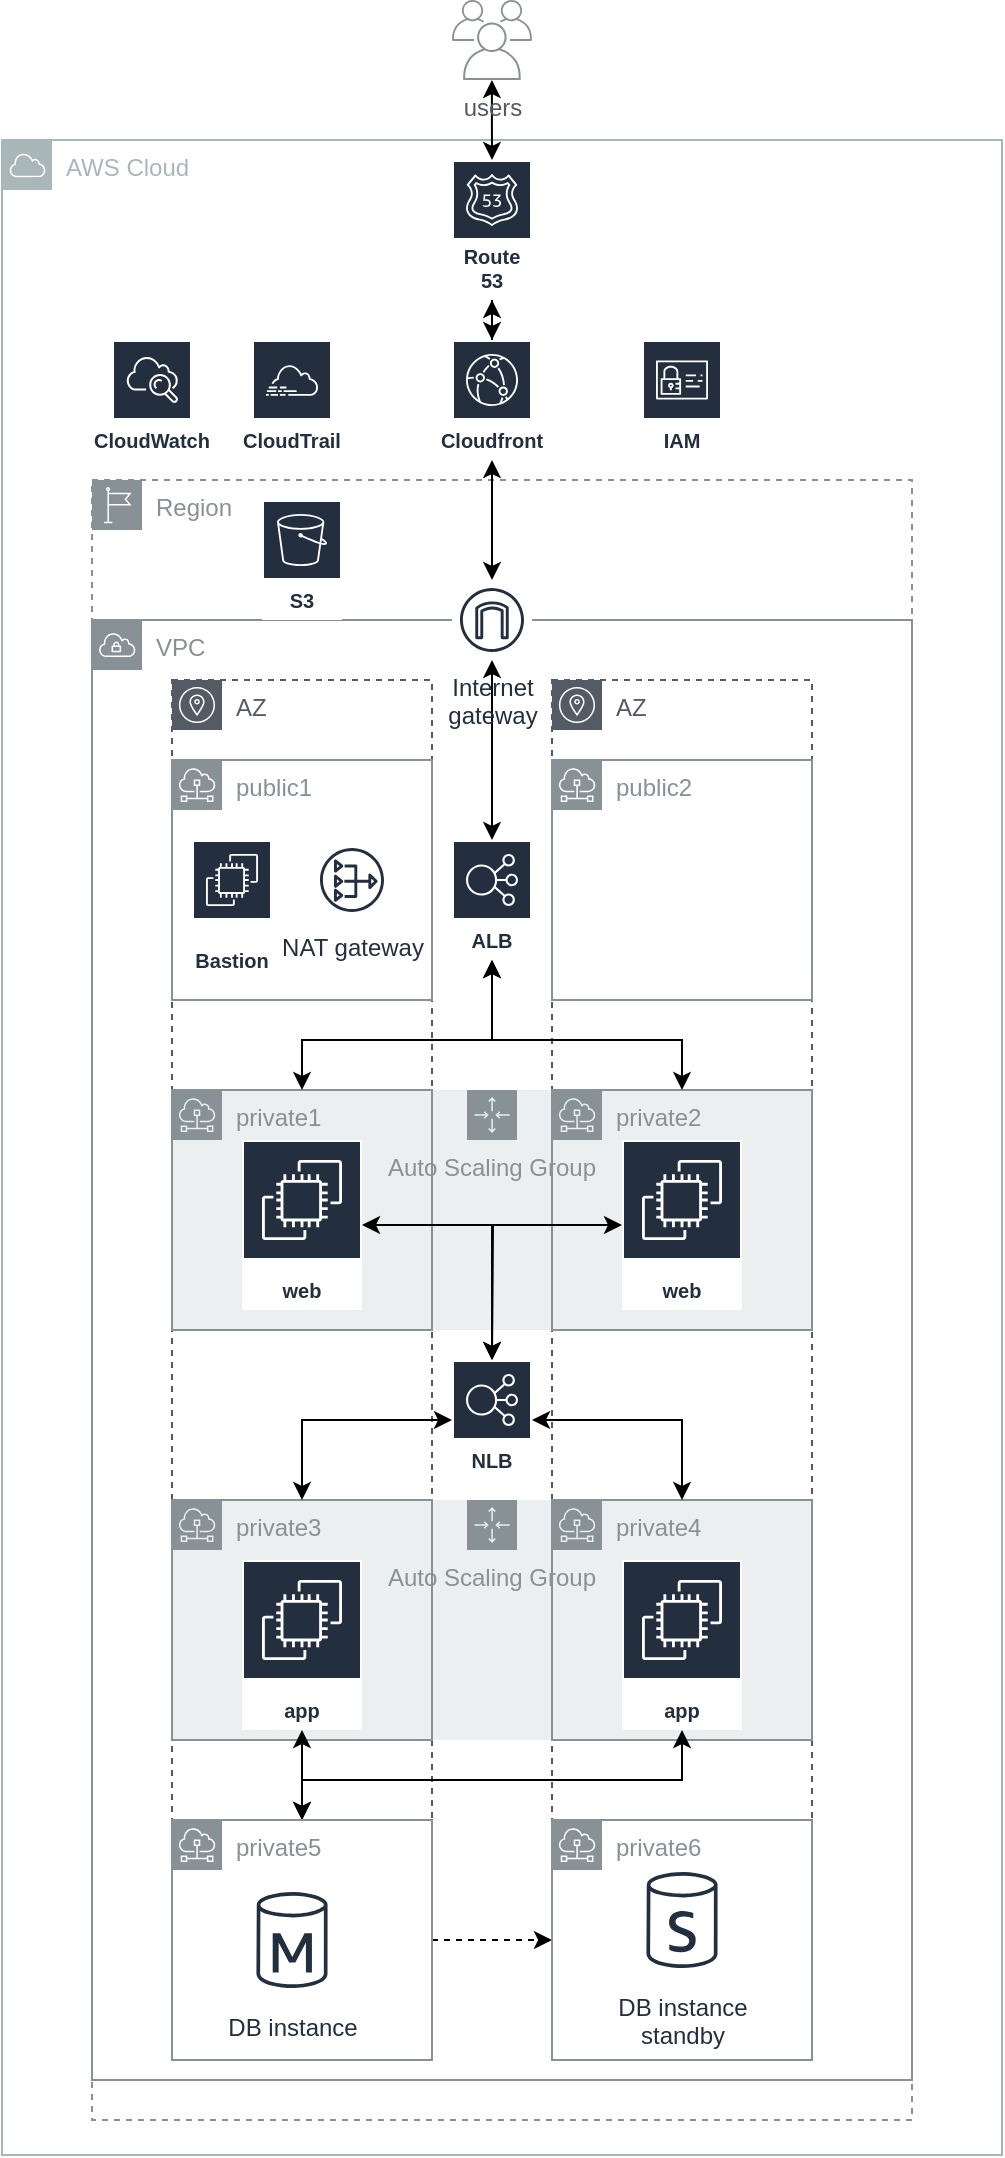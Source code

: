 <mxfile version="12.4.8" type="github">
  <diagram id="oLw4HaNUu8U8rWGGEuYg" name="Page-1">
    <mxGraphModel dx="1422" dy="729" grid="1" gridSize="10" guides="1" tooltips="1" connect="1" arrows="1" fold="1" page="1" pageScale="1" pageWidth="827" pageHeight="1169" math="0" shadow="0">
      <root>
        <mxCell id="0"/>
        <mxCell id="1" parent="0"/>
        <mxCell id="x8dnCS3WgVs4PBsWVb6L-63" value="AWS Cloud" style="outlineConnect=0;gradientColor=none;html=1;whiteSpace=wrap;fontSize=12;fontStyle=0;shape=mxgraph.aws4.group;grIcon=mxgraph.aws4.group_aws_cloud;strokeColor=#AAB7B8;fillColor=none;verticalAlign=top;align=left;spacingLeft=30;fontColor=#AAB7B8;dashed=0;" vertex="1" parent="1">
          <mxGeometry x="155" y="70" width="500" height="1007.5" as="geometry"/>
        </mxCell>
        <mxCell id="x8dnCS3WgVs4PBsWVb6L-57" value="Region" style="outlineConnect=0;gradientColor=none;html=1;whiteSpace=wrap;fontSize=12;fontStyle=0;shape=mxgraph.aws4.group;grIcon=mxgraph.aws4.group_region;strokeColor=#879196;fillColor=none;verticalAlign=top;align=left;spacingLeft=30;fontColor=#879196;dashed=1;" vertex="1" parent="1">
          <mxGeometry x="200" y="240" width="410" height="820" as="geometry"/>
        </mxCell>
        <mxCell id="x8dnCS3WgVs4PBsWVb6L-1" value="VPC" style="outlineConnect=0;gradientColor=none;html=1;whiteSpace=wrap;fontSize=12;fontStyle=0;shape=mxgraph.aws4.group;grIcon=mxgraph.aws4.group_vpc;strokeColor=#879196;fillColor=none;verticalAlign=top;align=left;spacingLeft=30;fontColor=#879196;dashed=0;" vertex="1" parent="1">
          <mxGeometry x="200" y="310" width="410" height="730" as="geometry"/>
        </mxCell>
        <mxCell id="x8dnCS3WgVs4PBsWVb6L-4" value="AZ" style="outlineConnect=0;gradientColor=none;html=1;whiteSpace=wrap;fontSize=12;fontStyle=0;shape=mxgraph.aws4.group;grIcon=mxgraph.aws4.group_availability_zone;strokeColor=#545B64;fillColor=none;verticalAlign=top;align=left;spacingLeft=30;fontColor=#545B64;dashed=1;" vertex="1" parent="1">
          <mxGeometry x="430" y="340" width="130" height="690" as="geometry"/>
        </mxCell>
        <mxCell id="x8dnCS3WgVs4PBsWVb6L-3" value="AZ" style="outlineConnect=0;gradientColor=none;html=1;whiteSpace=wrap;fontSize=12;fontStyle=0;shape=mxgraph.aws4.group;grIcon=mxgraph.aws4.group_availability_zone;strokeColor=#545B64;fillColor=none;verticalAlign=top;align=left;spacingLeft=30;fontColor=#545B64;dashed=1;" vertex="1" parent="1">
          <mxGeometry x="240" y="340" width="130" height="690" as="geometry"/>
        </mxCell>
        <mxCell id="x8dnCS3WgVs4PBsWVb6L-2" value="Auto Scaling Group" style="outlineConnect=0;gradientColor=none;html=1;whiteSpace=wrap;fontSize=12;fontStyle=0;shape=mxgraph.aws4.groupCenter;grIcon=mxgraph.aws4.group_auto_scaling_group;grStroke=0;strokeColor=#879196;fillColor=#ECEFEF;verticalAlign=top;align=center;fontColor=#879196;dashed=0;spacingTop=25;" vertex="1" parent="1">
          <mxGeometry x="240" y="545" width="320" height="120" as="geometry"/>
        </mxCell>
        <mxCell id="x8dnCS3WgVs4PBsWVb6L-19" value="private2" style="outlineConnect=0;gradientColor=none;html=1;whiteSpace=wrap;fontSize=12;fontStyle=0;shape=mxgraph.aws4.group;grIcon=mxgraph.aws4.group_subnet;strokeColor=#879196;fillColor=none;verticalAlign=top;align=left;spacingLeft=30;fontColor=#879196;dashed=0;" vertex="1" parent="1">
          <mxGeometry x="430" y="545" width="130" height="120" as="geometry"/>
        </mxCell>
        <mxCell id="x8dnCS3WgVs4PBsWVb6L-17" value="private1" style="outlineConnect=0;gradientColor=none;html=1;whiteSpace=wrap;fontSize=12;fontStyle=0;shape=mxgraph.aws4.group;grIcon=mxgraph.aws4.group_subnet;strokeColor=#879196;fillColor=none;verticalAlign=top;align=left;spacingLeft=30;fontColor=#879196;dashed=0;" vertex="1" parent="1">
          <mxGeometry x="240" y="545" width="130" height="120" as="geometry"/>
        </mxCell>
        <mxCell id="x8dnCS3WgVs4PBsWVb6L-6" value="Auto Scaling Group" style="outlineConnect=0;gradientColor=none;html=1;whiteSpace=wrap;fontSize=12;fontStyle=0;shape=mxgraph.aws4.groupCenter;grIcon=mxgraph.aws4.group_auto_scaling_group;grStroke=0;strokeColor=#879196;fillColor=#ECEFEF;verticalAlign=top;align=center;fontColor=#879196;dashed=0;spacingTop=25;" vertex="1" parent="1">
          <mxGeometry x="240" y="750" width="320" height="120" as="geometry"/>
        </mxCell>
        <mxCell id="x8dnCS3WgVs4PBsWVb6L-20" value="private4" style="outlineConnect=0;gradientColor=none;html=1;whiteSpace=wrap;fontSize=12;fontStyle=0;shape=mxgraph.aws4.group;grIcon=mxgraph.aws4.group_subnet;strokeColor=#879196;fillColor=none;verticalAlign=top;align=left;spacingLeft=30;fontColor=#879196;dashed=0;" vertex="1" parent="1">
          <mxGeometry x="430" y="750" width="130" height="120" as="geometry"/>
        </mxCell>
        <mxCell id="x8dnCS3WgVs4PBsWVb6L-18" value="private3" style="outlineConnect=0;gradientColor=none;html=1;whiteSpace=wrap;fontSize=12;fontStyle=0;shape=mxgraph.aws4.group;grIcon=mxgraph.aws4.group_subnet;strokeColor=#879196;fillColor=none;verticalAlign=top;align=left;spacingLeft=30;fontColor=#879196;dashed=0;" vertex="1" parent="1">
          <mxGeometry x="240" y="750" width="130" height="120" as="geometry"/>
        </mxCell>
        <mxCell id="x8dnCS3WgVs4PBsWVb6L-69" style="edgeStyle=orthogonalEdgeStyle;rounded=0;orthogonalLoop=1;jettySize=auto;html=1;startArrow=classic;startFill=1;" edge="1" parent="1" source="x8dnCS3WgVs4PBsWVb6L-11" target="x8dnCS3WgVs4PBsWVb6L-33">
          <mxGeometry relative="1" as="geometry"/>
        </mxCell>
        <mxCell id="x8dnCS3WgVs4PBsWVb6L-11" value="web" style="outlineConnect=0;fontColor=#232F3E;gradientColor=none;strokeColor=#ffffff;fillColor=#232F3E;dashed=0;verticalLabelPosition=middle;verticalAlign=bottom;align=center;html=1;whiteSpace=wrap;fontSize=10;fontStyle=1;spacing=3;shape=mxgraph.aws4.productIcon;prIcon=mxgraph.aws4.ec2;" vertex="1" parent="1">
          <mxGeometry x="275" y="570" width="60" height="85" as="geometry"/>
        </mxCell>
        <mxCell id="x8dnCS3WgVs4PBsWVb6L-70" style="edgeStyle=orthogonalEdgeStyle;rounded=0;orthogonalLoop=1;jettySize=auto;html=1;startArrow=classic;startFill=1;" edge="1" parent="1" source="x8dnCS3WgVs4PBsWVb6L-12">
          <mxGeometry relative="1" as="geometry">
            <mxPoint x="400" y="680" as="targetPoint"/>
          </mxGeometry>
        </mxCell>
        <mxCell id="x8dnCS3WgVs4PBsWVb6L-12" value="web" style="outlineConnect=0;fontColor=#232F3E;gradientColor=none;strokeColor=#ffffff;fillColor=#232F3E;dashed=0;verticalLabelPosition=middle;verticalAlign=bottom;align=center;html=1;whiteSpace=wrap;fontSize=10;fontStyle=1;spacing=3;shape=mxgraph.aws4.productIcon;prIcon=mxgraph.aws4.ec2;" vertex="1" parent="1">
          <mxGeometry x="465" y="570" width="60" height="85" as="geometry"/>
        </mxCell>
        <mxCell id="x8dnCS3WgVs4PBsWVb6L-48" style="edgeStyle=orthogonalEdgeStyle;rounded=0;orthogonalLoop=1;jettySize=auto;html=1;startArrow=classic;startFill=1;" edge="1" parent="1" source="x8dnCS3WgVs4PBsWVb6L-13" target="x8dnCS3WgVs4PBsWVb6L-21">
          <mxGeometry relative="1" as="geometry"/>
        </mxCell>
        <mxCell id="x8dnCS3WgVs4PBsWVb6L-13" value="app" style="outlineConnect=0;fontColor=#232F3E;gradientColor=none;strokeColor=#ffffff;fillColor=#232F3E;dashed=0;verticalLabelPosition=middle;verticalAlign=bottom;align=center;html=1;whiteSpace=wrap;fontSize=10;fontStyle=1;spacing=3;shape=mxgraph.aws4.productIcon;prIcon=mxgraph.aws4.ec2;" vertex="1" parent="1">
          <mxGeometry x="275" y="780" width="60" height="85" as="geometry"/>
        </mxCell>
        <mxCell id="x8dnCS3WgVs4PBsWVb6L-49" style="edgeStyle=orthogonalEdgeStyle;rounded=0;orthogonalLoop=1;jettySize=auto;html=1;startArrow=classic;startFill=1;" edge="1" parent="1" source="x8dnCS3WgVs4PBsWVb6L-14" target="x8dnCS3WgVs4PBsWVb6L-21">
          <mxGeometry relative="1" as="geometry">
            <Array as="points">
              <mxPoint x="495" y="890"/>
              <mxPoint x="305" y="890"/>
            </Array>
          </mxGeometry>
        </mxCell>
        <mxCell id="x8dnCS3WgVs4PBsWVb6L-14" value="app" style="outlineConnect=0;fontColor=#232F3E;gradientColor=none;strokeColor=#ffffff;fillColor=#232F3E;dashed=0;verticalLabelPosition=middle;verticalAlign=bottom;align=center;html=1;whiteSpace=wrap;fontSize=10;fontStyle=1;spacing=3;shape=mxgraph.aws4.productIcon;prIcon=mxgraph.aws4.ec2;" vertex="1" parent="1">
          <mxGeometry x="465" y="780" width="60" height="85" as="geometry"/>
        </mxCell>
        <mxCell id="x8dnCS3WgVs4PBsWVb6L-15" value="DB instance" style="outlineConnect=0;fontColor=#232F3E;gradientColor=none;strokeColor=#232F3E;fillColor=#ffffff;dashed=0;verticalLabelPosition=bottom;verticalAlign=top;align=center;html=1;fontSize=12;fontStyle=0;aspect=fixed;shape=mxgraph.aws4.resourceIcon;resIcon=mxgraph.aws4.db_instance;" vertex="1" parent="1">
          <mxGeometry x="270" y="940" width="60" height="60" as="geometry"/>
        </mxCell>
        <mxCell id="x8dnCS3WgVs4PBsWVb6L-16" value="DB instance&#xa;standby" style="outlineConnect=0;fontColor=#232F3E;gradientColor=none;strokeColor=#232F3E;fillColor=#ffffff;dashed=0;verticalLabelPosition=bottom;verticalAlign=top;align=center;html=1;fontSize=12;fontStyle=0;aspect=fixed;shape=mxgraph.aws4.resourceIcon;resIcon=mxgraph.aws4.db_instance_standby;" vertex="1" parent="1">
          <mxGeometry x="465" y="930" width="60" height="60" as="geometry"/>
        </mxCell>
        <mxCell id="x8dnCS3WgVs4PBsWVb6L-35" style="edgeStyle=orthogonalEdgeStyle;rounded=0;orthogonalLoop=1;jettySize=auto;html=1;dashed=1;" edge="1" parent="1" source="x8dnCS3WgVs4PBsWVb6L-21" target="x8dnCS3WgVs4PBsWVb6L-22">
          <mxGeometry relative="1" as="geometry"/>
        </mxCell>
        <mxCell id="x8dnCS3WgVs4PBsWVb6L-21" value="private5" style="outlineConnect=0;gradientColor=none;html=1;whiteSpace=wrap;fontSize=12;fontStyle=0;shape=mxgraph.aws4.group;grIcon=mxgraph.aws4.group_subnet;strokeColor=#879196;fillColor=none;verticalAlign=top;align=left;spacingLeft=30;fontColor=#879196;dashed=0;" vertex="1" parent="1">
          <mxGeometry x="240" y="910" width="130" height="120" as="geometry"/>
        </mxCell>
        <mxCell id="x8dnCS3WgVs4PBsWVb6L-22" value="private6" style="outlineConnect=0;gradientColor=none;html=1;whiteSpace=wrap;fontSize=12;fontStyle=0;shape=mxgraph.aws4.group;grIcon=mxgraph.aws4.group_subnet;strokeColor=#879196;fillColor=none;verticalAlign=top;align=left;spacingLeft=30;fontColor=#879196;dashed=0;" vertex="1" parent="1">
          <mxGeometry x="430" y="910" width="130" height="120" as="geometry"/>
        </mxCell>
        <mxCell id="x8dnCS3WgVs4PBsWVb6L-23" value="public1" style="outlineConnect=0;gradientColor=none;html=1;whiteSpace=wrap;fontSize=12;fontStyle=0;shape=mxgraph.aws4.group;grIcon=mxgraph.aws4.group_subnet;strokeColor=#879196;fillColor=none;verticalAlign=top;align=left;spacingLeft=30;fontColor=#879196;dashed=0;" vertex="1" parent="1">
          <mxGeometry x="240" y="380" width="130" height="120" as="geometry"/>
        </mxCell>
        <mxCell id="x8dnCS3WgVs4PBsWVb6L-24" value="public2" style="outlineConnect=0;gradientColor=none;html=1;whiteSpace=wrap;fontSize=12;fontStyle=0;shape=mxgraph.aws4.group;grIcon=mxgraph.aws4.group_subnet;strokeColor=#879196;fillColor=none;verticalAlign=top;align=left;spacingLeft=30;fontColor=#879196;dashed=0;" vertex="1" parent="1">
          <mxGeometry x="430" y="380" width="130" height="120" as="geometry"/>
        </mxCell>
        <mxCell id="x8dnCS3WgVs4PBsWVb6L-26" value="NAT gateway" style="outlineConnect=0;fontColor=#232F3E;gradientColor=none;strokeColor=#232F3E;fillColor=#ffffff;dashed=0;verticalLabelPosition=bottom;verticalAlign=top;align=center;html=1;fontSize=12;fontStyle=0;aspect=fixed;shape=mxgraph.aws4.resourceIcon;resIcon=mxgraph.aws4.nat_gateway;" vertex="1" parent="1">
          <mxGeometry x="310" y="420" width="40" height="40" as="geometry"/>
        </mxCell>
        <mxCell id="x8dnCS3WgVs4PBsWVb6L-29" style="edgeStyle=orthogonalEdgeStyle;rounded=0;orthogonalLoop=1;jettySize=auto;html=1;startArrow=classic;startFill=1;" edge="1" parent="1" source="x8dnCS3WgVs4PBsWVb6L-27" target="x8dnCS3WgVs4PBsWVb6L-28">
          <mxGeometry relative="1" as="geometry"/>
        </mxCell>
        <mxCell id="x8dnCS3WgVs4PBsWVb6L-27" value="Internet&#xa;gateway" style="outlineConnect=0;fontColor=#232F3E;gradientColor=none;strokeColor=#232F3E;fillColor=#ffffff;dashed=0;verticalLabelPosition=bottom;verticalAlign=top;align=center;html=1;fontSize=12;fontStyle=0;aspect=fixed;shape=mxgraph.aws4.resourceIcon;resIcon=mxgraph.aws4.internet_gateway;" vertex="1" parent="1">
          <mxGeometry x="380" y="290" width="40" height="40" as="geometry"/>
        </mxCell>
        <mxCell id="x8dnCS3WgVs4PBsWVb6L-51" style="edgeStyle=orthogonalEdgeStyle;rounded=0;orthogonalLoop=1;jettySize=auto;html=1;startArrow=classic;startFill=1;" edge="1" parent="1" source="x8dnCS3WgVs4PBsWVb6L-28" target="x8dnCS3WgVs4PBsWVb6L-17">
          <mxGeometry relative="1" as="geometry">
            <Array as="points">
              <mxPoint x="400" y="520"/>
              <mxPoint x="305" y="520"/>
            </Array>
          </mxGeometry>
        </mxCell>
        <mxCell id="x8dnCS3WgVs4PBsWVb6L-52" style="edgeStyle=orthogonalEdgeStyle;rounded=0;orthogonalLoop=1;jettySize=auto;html=1;startArrow=classic;startFill=1;" edge="1" parent="1" source="x8dnCS3WgVs4PBsWVb6L-28" target="x8dnCS3WgVs4PBsWVb6L-19">
          <mxGeometry relative="1" as="geometry">
            <Array as="points">
              <mxPoint x="400" y="520"/>
              <mxPoint x="495" y="520"/>
            </Array>
          </mxGeometry>
        </mxCell>
        <mxCell id="x8dnCS3WgVs4PBsWVb6L-28" value="ALB" style="outlineConnect=0;fontColor=#232F3E;gradientColor=none;strokeColor=#ffffff;fillColor=#232F3E;dashed=0;verticalLabelPosition=middle;verticalAlign=bottom;align=center;html=1;whiteSpace=wrap;fontSize=10;fontStyle=1;spacing=3;shape=mxgraph.aws4.productIcon;prIcon=mxgraph.aws4.elastic_load_balancing;" vertex="1" parent="1">
          <mxGeometry x="380" y="420" width="40" height="60" as="geometry"/>
        </mxCell>
        <mxCell id="x8dnCS3WgVs4PBsWVb6L-61" style="edgeStyle=orthogonalEdgeStyle;rounded=0;orthogonalLoop=1;jettySize=auto;html=1;startArrow=classic;startFill=1;" edge="1" parent="1" source="x8dnCS3WgVs4PBsWVb6L-37" target="x8dnCS3WgVs4PBsWVb6L-59">
          <mxGeometry relative="1" as="geometry"/>
        </mxCell>
        <mxCell id="x8dnCS3WgVs4PBsWVb6L-37" value="Route 53" style="outlineConnect=0;fontColor=#232F3E;gradientColor=none;strokeColor=#ffffff;fillColor=#232F3E;dashed=0;verticalLabelPosition=middle;verticalAlign=bottom;align=center;html=1;whiteSpace=wrap;fontSize=10;fontStyle=1;spacing=3;shape=mxgraph.aws4.productIcon;prIcon=mxgraph.aws4.route_53;" vertex="1" parent="1">
          <mxGeometry x="380" y="80" width="40" height="70" as="geometry"/>
        </mxCell>
        <mxCell id="x8dnCS3WgVs4PBsWVb6L-60" style="edgeStyle=orthogonalEdgeStyle;rounded=0;orthogonalLoop=1;jettySize=auto;html=1;startArrow=classic;startFill=1;" edge="1" parent="1" source="x8dnCS3WgVs4PBsWVb6L-45" target="x8dnCS3WgVs4PBsWVb6L-37">
          <mxGeometry relative="1" as="geometry"/>
        </mxCell>
        <mxCell id="x8dnCS3WgVs4PBsWVb6L-45" value="users" style="outlineConnect=0;gradientColor=none;fontColor=#545B64;strokeColor=none;fillColor=#879196;dashed=0;verticalLabelPosition=bottom;verticalAlign=top;align=center;html=1;fontSize=12;fontStyle=0;aspect=fixed;shape=mxgraph.aws4.illustration_users;pointerEvents=1" vertex="1" parent="1">
          <mxGeometry x="380" width="40" height="40" as="geometry"/>
        </mxCell>
        <mxCell id="x8dnCS3WgVs4PBsWVb6L-73" style="edgeStyle=orthogonalEdgeStyle;rounded=0;orthogonalLoop=1;jettySize=auto;html=1;startArrow=classic;startFill=1;" edge="1" parent="1" source="x8dnCS3WgVs4PBsWVb6L-33" target="x8dnCS3WgVs4PBsWVb6L-18">
          <mxGeometry relative="1" as="geometry"/>
        </mxCell>
        <mxCell id="x8dnCS3WgVs4PBsWVb6L-74" style="edgeStyle=orthogonalEdgeStyle;rounded=0;orthogonalLoop=1;jettySize=auto;html=1;startArrow=classic;startFill=1;" edge="1" parent="1" source="x8dnCS3WgVs4PBsWVb6L-33" target="x8dnCS3WgVs4PBsWVb6L-20">
          <mxGeometry relative="1" as="geometry"/>
        </mxCell>
        <mxCell id="x8dnCS3WgVs4PBsWVb6L-33" value="NLB" style="outlineConnect=0;fontColor=#232F3E;gradientColor=none;strokeColor=#ffffff;fillColor=#232F3E;dashed=0;verticalLabelPosition=middle;verticalAlign=bottom;align=center;html=1;whiteSpace=wrap;fontSize=10;fontStyle=1;spacing=3;shape=mxgraph.aws4.productIcon;prIcon=mxgraph.aws4.elastic_load_balancing;" vertex="1" parent="1">
          <mxGeometry x="380" y="680" width="40" height="60" as="geometry"/>
        </mxCell>
        <mxCell id="x8dnCS3WgVs4PBsWVb6L-53" value="Bastion" style="outlineConnect=0;fontColor=#232F3E;gradientColor=none;strokeColor=#ffffff;fillColor=#232F3E;dashed=0;verticalLabelPosition=middle;verticalAlign=bottom;align=center;html=1;whiteSpace=wrap;fontSize=10;fontStyle=1;spacing=3;shape=mxgraph.aws4.productIcon;prIcon=mxgraph.aws4.ec2;" vertex="1" parent="1">
          <mxGeometry x="250" y="420" width="40" height="70" as="geometry"/>
        </mxCell>
        <mxCell id="x8dnCS3WgVs4PBsWVb6L-58" value="S3" style="outlineConnect=0;fontColor=#232F3E;gradientColor=none;strokeColor=#ffffff;fillColor=#232F3E;dashed=0;verticalLabelPosition=middle;verticalAlign=bottom;align=center;html=1;whiteSpace=wrap;fontSize=10;fontStyle=1;spacing=3;shape=mxgraph.aws4.productIcon;prIcon=mxgraph.aws4.s3;" vertex="1" parent="1">
          <mxGeometry x="285" y="250" width="40" height="60" as="geometry"/>
        </mxCell>
        <mxCell id="x8dnCS3WgVs4PBsWVb6L-62" style="edgeStyle=orthogonalEdgeStyle;rounded=0;orthogonalLoop=1;jettySize=auto;html=1;startArrow=classic;startFill=1;" edge="1" parent="1" source="x8dnCS3WgVs4PBsWVb6L-59" target="x8dnCS3WgVs4PBsWVb6L-27">
          <mxGeometry relative="1" as="geometry"/>
        </mxCell>
        <mxCell id="x8dnCS3WgVs4PBsWVb6L-59" value="Cloudfront" style="outlineConnect=0;fontColor=#232F3E;gradientColor=none;strokeColor=#ffffff;fillColor=#232F3E;dashed=0;verticalLabelPosition=middle;verticalAlign=bottom;align=center;html=1;whiteSpace=wrap;fontSize=10;fontStyle=1;spacing=3;shape=mxgraph.aws4.productIcon;prIcon=mxgraph.aws4.cloudfront;" vertex="1" parent="1">
          <mxGeometry x="380" y="170" width="40" height="60" as="geometry"/>
        </mxCell>
        <mxCell id="x8dnCS3WgVs4PBsWVb6L-64" value="CloudWatch" style="outlineConnect=0;fontColor=#232F3E;gradientColor=none;strokeColor=#ffffff;fillColor=#232F3E;dashed=0;verticalLabelPosition=middle;verticalAlign=bottom;align=center;html=1;whiteSpace=wrap;fontSize=10;fontStyle=1;spacing=3;shape=mxgraph.aws4.productIcon;prIcon=mxgraph.aws4.cloudwatch;" vertex="1" parent="1">
          <mxGeometry x="210" y="170" width="40" height="60" as="geometry"/>
        </mxCell>
        <mxCell id="x8dnCS3WgVs4PBsWVb6L-65" value="CloudTrail" style="outlineConnect=0;fontColor=#232F3E;gradientColor=none;strokeColor=#ffffff;fillColor=#232F3E;dashed=0;verticalLabelPosition=middle;verticalAlign=bottom;align=center;html=1;whiteSpace=wrap;fontSize=10;fontStyle=1;spacing=3;shape=mxgraph.aws4.productIcon;prIcon=mxgraph.aws4.cloudtrail;" vertex="1" parent="1">
          <mxGeometry x="280" y="170" width="40" height="60" as="geometry"/>
        </mxCell>
        <mxCell id="x8dnCS3WgVs4PBsWVb6L-66" value="IAM" style="outlineConnect=0;fontColor=#232F3E;gradientColor=none;strokeColor=#ffffff;fillColor=#232F3E;dashed=0;verticalLabelPosition=middle;verticalAlign=bottom;align=center;html=1;whiteSpace=wrap;fontSize=10;fontStyle=1;spacing=3;shape=mxgraph.aws4.productIcon;prIcon=mxgraph.aws4.identity_and_access_management;" vertex="1" parent="1">
          <mxGeometry x="475" y="170" width="40" height="60" as="geometry"/>
        </mxCell>
      </root>
    </mxGraphModel>
  </diagram>
</mxfile>
